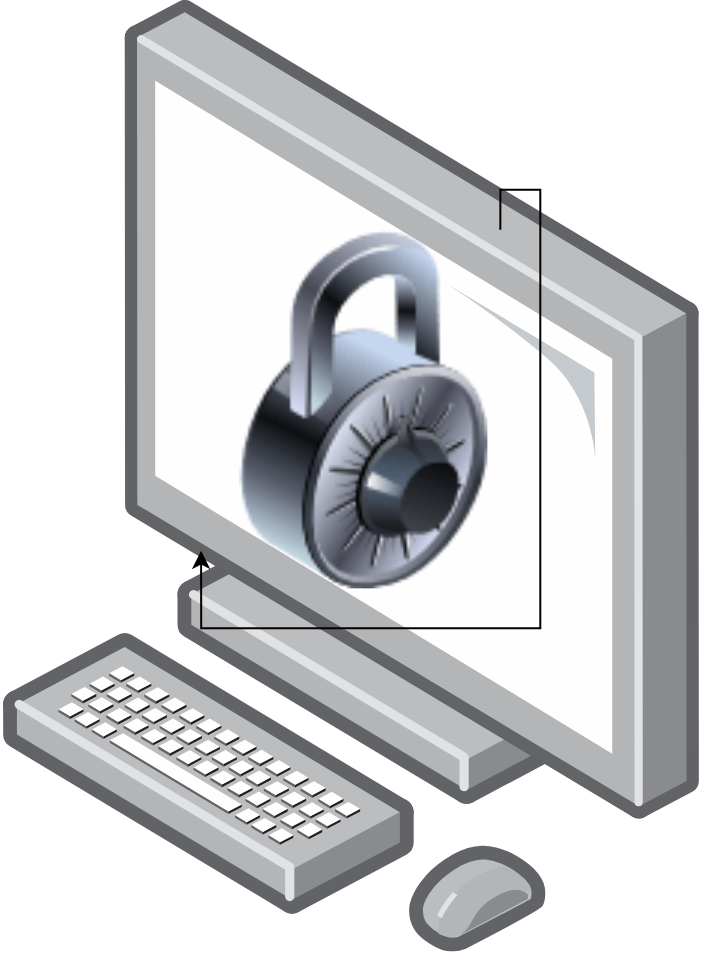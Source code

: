<mxfile version="21.2.6" type="github">
  <diagram name="Page-1" id="iWmm8wrZ_yys3MNYl-V9">
    <mxGraphModel dx="993" dy="573" grid="0" gridSize="10" guides="1" tooltips="1" connect="1" arrows="1" fold="1" page="1" pageScale="1" pageWidth="827" pageHeight="1169" math="0" shadow="0">
      <root>
        <mxCell id="0" />
        <mxCell id="1" parent="0" />
        <mxCell id="kj6dEqCU76vo8oZwbyAe-1" value="" style="image;points=[];aspect=fixed;html=1;align=center;shadow=0;dashed=0;image=img/lib/allied_telesis/computer_and_terminals/Personal_Computer.svg;" vertex="1" parent="1">
          <mxGeometry x="228" y="41" width="351" height="475.7" as="geometry" />
        </mxCell>
        <mxCell id="kj6dEqCU76vo8oZwbyAe-2" value="" style="image;html=1;image=img/lib/clip_art/general/Lock_128x128.png;rotation=-90;direction=south;" vertex="1" parent="1">
          <mxGeometry x="320" y="177" width="179.32" height="137.01" as="geometry" />
        </mxCell>
        <mxCell id="kj6dEqCU76vo8oZwbyAe-5" style="edgeStyle=orthogonalEdgeStyle;rounded=0;orthogonalLoop=1;jettySize=auto;html=1;exitX=1;exitY=0;exitDx=0;exitDy=0;entryX=-0.092;entryY=0.895;entryDx=0;entryDy=0;entryPerimeter=0;" edge="1" parent="1" source="kj6dEqCU76vo8oZwbyAe-2" target="kj6dEqCU76vo8oZwbyAe-2">
          <mxGeometry relative="1" as="geometry" />
        </mxCell>
      </root>
    </mxGraphModel>
  </diagram>
</mxfile>
